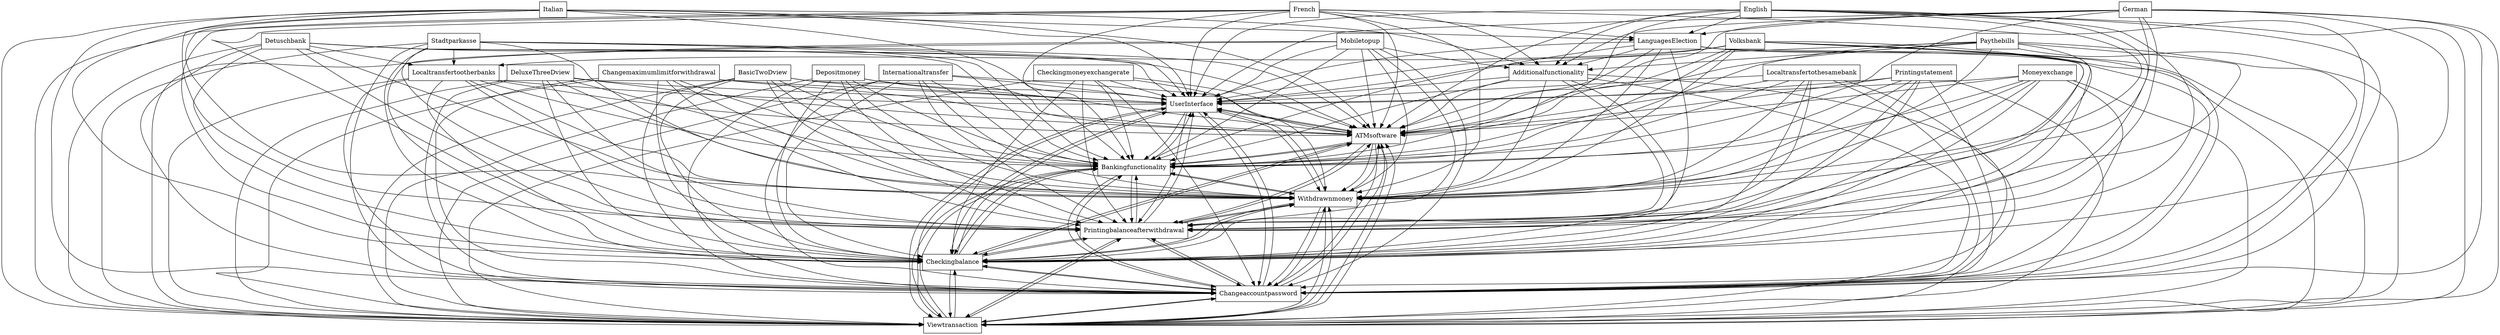 digraph{
graph [rankdir=TB];
node [shape=box];
edge [arrowhead=normal];
0[label="BasicTwoDview",]
1[label="Changemaximumlimitforwithdrawal",]
2[label="French",]
3[label="Internationaltransfer",]
4[label="UserInterface",]
5[label="Additionalfunctionality",]
6[label="Checkingmoneyexchangerate",]
7[label="Localtransfertootherbanks",]
8[label="LanguagesElection",]
9[label="Italian",]
10[label="Mobiletopup",]
11[label="Detuschbank",]
12[label="Stadtparkasse",]
13[label="DeluxeThreeDview",]
14[label="ATMsoftware",]
15[label="Depositmoney",]
16[label="Viewtransaction",]
17[label="Printingstatement",]
18[label="Changeaccountpassword",]
19[label="Checkingbalance",]
20[label="English",]
21[label="Printingbalanceafterwithdrawal",]
22[label="Paythebills",]
23[label="Localtransfertothesamebank",]
24[label="Withdrawnmoney",]
25[label="Volksbank",]
26[label="Bankingfunctionality",]
27[label="Moneyexchange",]
28[label="German",]
0->4[label="",]
0->14[label="",]
0->16[label="",]
0->18[label="",]
0->19[label="",]
0->21[label="",]
0->24[label="",]
0->26[label="",]
1->4[label="",]
1->14[label="",]
1->16[label="",]
1->18[label="",]
1->19[label="",]
1->21[label="",]
1->24[label="",]
1->26[label="",]
2->4[label="",]
2->5[label="",]
2->8[label="",]
2->14[label="",]
2->16[label="",]
2->18[label="",]
2->19[label="",]
2->21[label="",]
2->24[label="",]
2->26[label="",]
3->4[label="",]
3->14[label="",]
3->16[label="",]
3->18[label="",]
3->19[label="",]
3->21[label="",]
3->24[label="",]
3->26[label="",]
4->14[label="",]
4->16[label="",]
4->18[label="",]
4->19[label="",]
4->21[label="",]
4->24[label="",]
4->26[label="",]
5->4[label="",]
5->14[label="",]
5->16[label="",]
5->18[label="",]
5->19[label="",]
5->21[label="",]
5->24[label="",]
5->26[label="",]
6->4[label="",]
6->14[label="",]
6->16[label="",]
6->18[label="",]
6->19[label="",]
6->21[label="",]
6->24[label="",]
6->26[label="",]
7->4[label="",]
7->14[label="",]
7->16[label="",]
7->18[label="",]
7->19[label="",]
7->21[label="",]
7->24[label="",]
7->26[label="",]
8->4[label="",]
8->5[label="",]
8->14[label="",]
8->16[label="",]
8->18[label="",]
8->19[label="",]
8->21[label="",]
8->24[label="",]
8->26[label="",]
9->4[label="",]
9->5[label="",]
9->8[label="",]
9->14[label="",]
9->16[label="",]
9->18[label="",]
9->19[label="",]
9->21[label="",]
9->24[label="",]
9->26[label="",]
10->4[label="",]
10->5[label="",]
10->14[label="",]
10->16[label="",]
10->18[label="",]
10->19[label="",]
10->21[label="",]
10->24[label="",]
10->26[label="",]
11->4[label="",]
11->7[label="",]
11->14[label="",]
11->16[label="",]
11->18[label="",]
11->19[label="",]
11->21[label="",]
11->24[label="",]
11->26[label="",]
12->4[label="",]
12->7[label="",]
12->14[label="",]
12->16[label="",]
12->18[label="",]
12->19[label="",]
12->21[label="",]
12->24[label="",]
12->26[label="",]
13->4[label="",]
13->14[label="",]
13->16[label="",]
13->18[label="",]
13->19[label="",]
13->21[label="",]
13->24[label="",]
13->26[label="",]
14->4[label="",]
14->16[label="",]
14->18[label="",]
14->19[label="",]
14->21[label="",]
14->24[label="",]
14->26[label="",]
15->4[label="",]
15->14[label="",]
15->16[label="",]
15->18[label="",]
15->19[label="",]
15->21[label="",]
15->24[label="",]
15->26[label="",]
16->4[label="",]
16->14[label="",]
16->18[label="",]
16->19[label="",]
16->21[label="",]
16->24[label="",]
16->26[label="",]
17->4[label="",]
17->14[label="",]
17->16[label="",]
17->18[label="",]
17->19[label="",]
17->21[label="",]
17->24[label="",]
17->26[label="",]
18->4[label="",]
18->14[label="",]
18->16[label="",]
18->19[label="",]
18->21[label="",]
18->24[label="",]
18->26[label="",]
19->4[label="",]
19->14[label="",]
19->16[label="",]
19->18[label="",]
19->21[label="",]
19->24[label="",]
19->26[label="",]
20->4[label="",]
20->5[label="",]
20->8[label="",]
20->14[label="",]
20->16[label="",]
20->18[label="",]
20->19[label="",]
20->21[label="",]
20->24[label="",]
20->26[label="",]
21->4[label="",]
21->14[label="",]
21->16[label="",]
21->18[label="",]
21->19[label="",]
21->24[label="",]
21->26[label="",]
22->4[label="",]
22->5[label="",]
22->14[label="",]
22->16[label="",]
22->18[label="",]
22->19[label="",]
22->21[label="",]
22->24[label="",]
22->26[label="",]
23->4[label="",]
23->14[label="",]
23->16[label="",]
23->18[label="",]
23->19[label="",]
23->21[label="",]
23->24[label="",]
23->26[label="",]
24->4[label="",]
24->14[label="",]
24->16[label="",]
24->18[label="",]
24->19[label="",]
24->21[label="",]
24->26[label="",]
25->4[label="",]
25->7[label="",]
25->14[label="",]
25->16[label="",]
25->18[label="",]
25->19[label="",]
25->21[label="",]
25->24[label="",]
25->26[label="",]
26->4[label="",]
26->14[label="",]
26->16[label="",]
26->18[label="",]
26->19[label="",]
26->21[label="",]
26->24[label="",]
27->4[label="",]
27->14[label="",]
27->16[label="",]
27->18[label="",]
27->19[label="",]
27->21[label="",]
27->24[label="",]
27->26[label="",]
28->4[label="",]
28->5[label="",]
28->8[label="",]
28->14[label="",]
28->16[label="",]
28->18[label="",]
28->19[label="",]
28->21[label="",]
28->24[label="",]
28->26[label="",]
}

